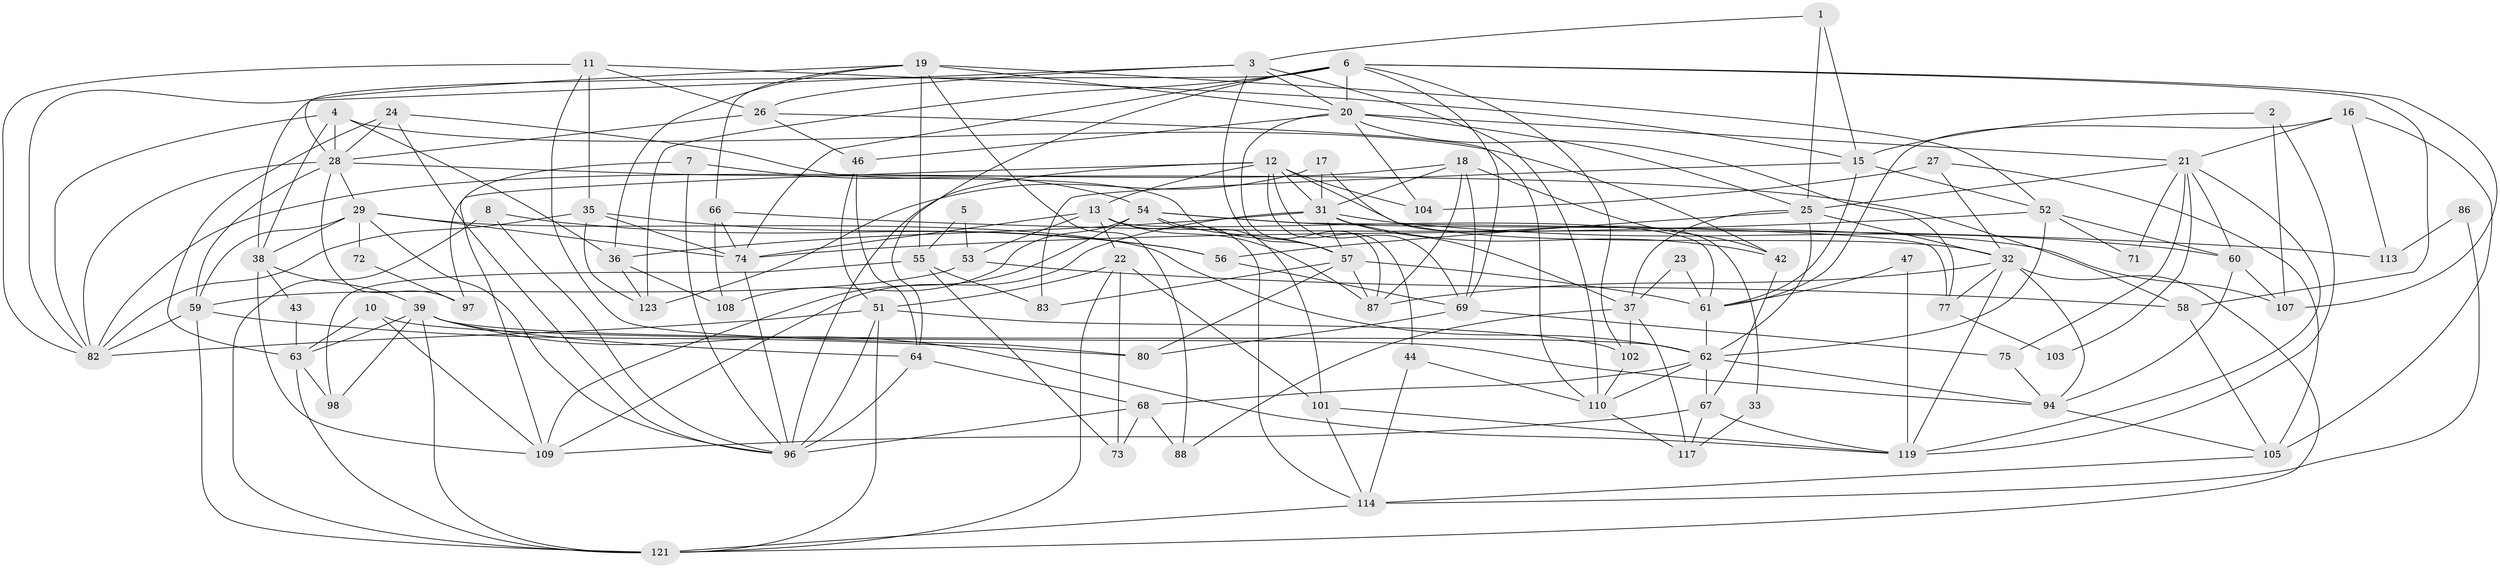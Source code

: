 // Generated by graph-tools (version 1.1) at 2025/52/02/27/25 19:52:01]
// undirected, 89 vertices, 221 edges
graph export_dot {
graph [start="1"]
  node [color=gray90,style=filled];
  1;
  2;
  3 [super="+9"];
  4;
  5;
  6 [super="+81"];
  7;
  8 [super="+14"];
  10;
  11 [super="+135"];
  12 [super="+40"];
  13 [super="+115"];
  15 [super="+34"];
  16 [super="+65"];
  17;
  18 [super="+30"];
  19 [super="+89"];
  20 [super="+49"];
  21 [super="+50"];
  22 [super="+78"];
  23;
  24;
  25 [super="+76"];
  26 [super="+131"];
  27;
  28 [super="+93"];
  29 [super="+45"];
  31 [super="+41"];
  32 [super="+48"];
  33;
  35;
  36;
  37 [super="+70"];
  38 [super="+116"];
  39 [super="+91"];
  42;
  43;
  44;
  46;
  47;
  51;
  52 [super="+132"];
  53 [super="+95"];
  54 [super="+79"];
  55 [super="+85"];
  56;
  57 [super="+134"];
  58;
  59 [super="+137"];
  60 [super="+130"];
  61 [super="+127"];
  62 [super="+118"];
  63 [super="+128"];
  64 [super="+99"];
  66;
  67 [super="+120"];
  68;
  69 [super="+90"];
  71;
  72;
  73 [super="+106"];
  74 [super="+92"];
  75;
  77;
  80 [super="+112"];
  82 [super="+84"];
  83;
  86;
  87 [super="+125"];
  88;
  94 [super="+100"];
  96 [super="+133"];
  97;
  98;
  101;
  102;
  103;
  104;
  105;
  107 [super="+129"];
  108;
  109 [super="+111"];
  110 [super="+136"];
  113;
  114 [super="+122"];
  117;
  119 [super="+126"];
  121 [super="+124"];
  123;
  1 -- 3;
  1 -- 25;
  1 -- 15;
  2 -- 119;
  2 -- 107;
  2 -- 15;
  3 -- 20;
  3 -- 110;
  3 -- 57;
  3 -- 26;
  3 -- 28;
  4 -- 42;
  4 -- 36;
  4 -- 28;
  4 -- 38;
  4 -- 82;
  5 -- 55;
  5 -- 53;
  6 -- 69;
  6 -- 123;
  6 -- 64;
  6 -- 38;
  6 -- 20;
  6 -- 74;
  6 -- 102;
  6 -- 58;
  6 -- 107;
  7 -- 54;
  7 -- 96;
  7 -- 109;
  8 -- 121;
  8 -- 56;
  8 -- 96;
  10 -- 94;
  10 -- 63;
  10 -- 109;
  11 -- 26;
  11 -- 35;
  11 -- 82;
  11 -- 15;
  11 -- 80;
  12 -- 44;
  12 -- 97;
  12 -- 104;
  12 -- 96;
  12 -- 13;
  12 -- 31;
  12 -- 69;
  12 -- 32;
  13 -- 74;
  13 -- 114;
  13 -- 22;
  13 -- 61;
  13 -- 53;
  13 -- 87;
  15 -- 83;
  15 -- 52;
  15 -- 61;
  16 -- 61;
  16 -- 113;
  16 -- 105;
  16 -- 21;
  17 -- 31;
  17 -- 123;
  17 -- 33;
  18 -- 31;
  18 -- 42;
  18 -- 69;
  18 -- 87;
  18 -- 82;
  19 -- 36;
  19 -- 55;
  19 -- 66;
  19 -- 88;
  19 -- 52;
  19 -- 20;
  19 -- 82;
  20 -- 25;
  20 -- 77;
  20 -- 21;
  20 -- 87;
  20 -- 104;
  20 -- 46;
  21 -- 60;
  21 -- 71;
  21 -- 119;
  21 -- 103;
  21 -- 75;
  21 -- 25;
  22 -- 51;
  22 -- 73 [weight=2];
  22 -- 121;
  22 -- 101;
  23 -- 37;
  23 -- 61;
  24 -- 96;
  24 -- 28;
  24 -- 63;
  24 -- 57;
  25 -- 32;
  25 -- 37;
  25 -- 56;
  25 -- 62;
  26 -- 110;
  26 -- 46;
  26 -- 28;
  27 -- 104;
  27 -- 105;
  27 -- 32;
  28 -- 97;
  28 -- 82;
  28 -- 58;
  28 -- 29;
  28 -- 59;
  29 -- 38;
  29 -- 72;
  29 -- 62;
  29 -- 74;
  29 -- 96;
  29 -- 59;
  31 -- 60;
  31 -- 37 [weight=2];
  31 -- 57;
  31 -- 36;
  31 -- 42;
  31 -- 109;
  32 -- 121;
  32 -- 94;
  32 -- 119;
  32 -- 87;
  32 -- 77;
  33 -- 117;
  35 -- 82;
  35 -- 56;
  35 -- 74;
  35 -- 123;
  36 -- 123;
  36 -- 108;
  37 -- 117;
  37 -- 88;
  37 -- 102;
  38 -- 43;
  38 -- 109;
  38 -- 39;
  39 -- 119;
  39 -- 64;
  39 -- 98;
  39 -- 62;
  39 -- 121;
  39 -- 63;
  42 -- 67;
  43 -- 63;
  44 -- 114;
  44 -- 110;
  46 -- 51;
  46 -- 64;
  47 -- 61;
  47 -- 119;
  51 -- 121;
  51 -- 102;
  51 -- 82;
  51 -- 96;
  52 -- 74;
  52 -- 62;
  52 -- 71;
  52 -- 60;
  53 -- 58;
  53 -- 59;
  54 -- 101;
  54 -- 107;
  54 -- 108;
  54 -- 77;
  54 -- 109;
  54 -- 57;
  55 -- 98;
  55 -- 73;
  55 -- 83;
  56 -- 69;
  57 -- 83;
  57 -- 87;
  57 -- 61;
  57 -- 80;
  58 -- 105;
  59 -- 82;
  59 -- 80;
  59 -- 121;
  60 -- 107;
  60 -- 94;
  61 -- 62;
  62 -- 68;
  62 -- 110;
  62 -- 94;
  62 -- 67;
  63 -- 98;
  63 -- 121;
  64 -- 68;
  64 -- 96;
  66 -- 74;
  66 -- 108;
  66 -- 113;
  67 -- 117;
  67 -- 109;
  67 -- 119;
  68 -- 88;
  68 -- 96;
  68 -- 73;
  69 -- 80 [weight=2];
  69 -- 75;
  72 -- 97;
  74 -- 96;
  75 -- 94;
  77 -- 103;
  86 -- 113;
  86 -- 114;
  94 -- 105;
  101 -- 114;
  101 -- 119;
  102 -- 110;
  105 -- 114;
  110 -- 117;
  114 -- 121;
}
